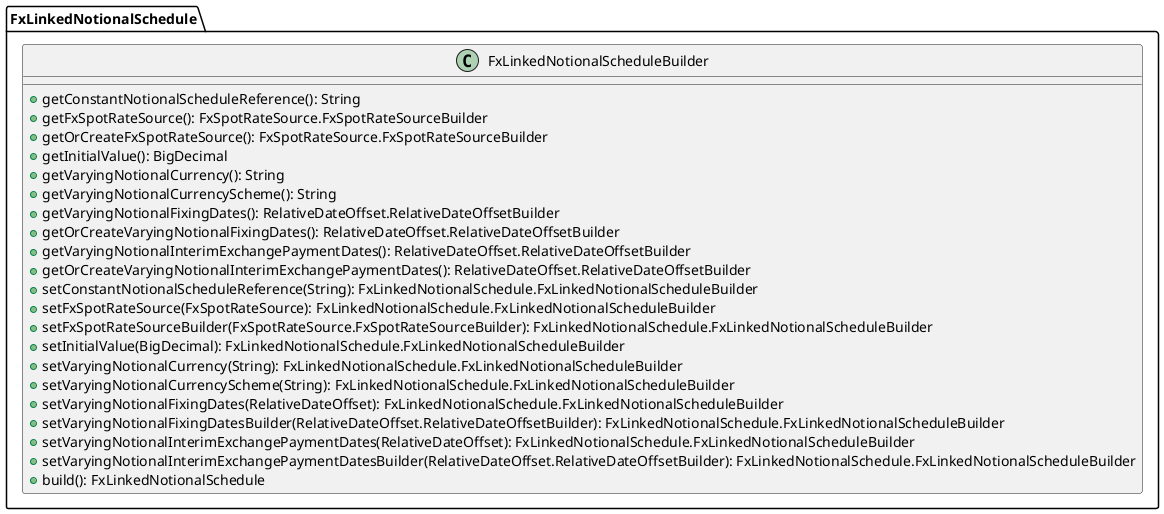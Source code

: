 @startuml

    class FxLinkedNotionalSchedule.FxLinkedNotionalScheduleBuilder [[FxLinkedNotionalSchedule.FxLinkedNotionalScheduleBuilder.html]] {
        +getConstantNotionalScheduleReference(): String
        +getFxSpotRateSource(): FxSpotRateSource.FxSpotRateSourceBuilder
        +getOrCreateFxSpotRateSource(): FxSpotRateSource.FxSpotRateSourceBuilder
        +getInitialValue(): BigDecimal
        +getVaryingNotionalCurrency(): String
        +getVaryingNotionalCurrencyScheme(): String
        +getVaryingNotionalFixingDates(): RelativeDateOffset.RelativeDateOffsetBuilder
        +getOrCreateVaryingNotionalFixingDates(): RelativeDateOffset.RelativeDateOffsetBuilder
        +getVaryingNotionalInterimExchangePaymentDates(): RelativeDateOffset.RelativeDateOffsetBuilder
        +getOrCreateVaryingNotionalInterimExchangePaymentDates(): RelativeDateOffset.RelativeDateOffsetBuilder
        +setConstantNotionalScheduleReference(String): FxLinkedNotionalSchedule.FxLinkedNotionalScheduleBuilder
        +setFxSpotRateSource(FxSpotRateSource): FxLinkedNotionalSchedule.FxLinkedNotionalScheduleBuilder
        +setFxSpotRateSourceBuilder(FxSpotRateSource.FxSpotRateSourceBuilder): FxLinkedNotionalSchedule.FxLinkedNotionalScheduleBuilder
        +setInitialValue(BigDecimal): FxLinkedNotionalSchedule.FxLinkedNotionalScheduleBuilder
        +setVaryingNotionalCurrency(String): FxLinkedNotionalSchedule.FxLinkedNotionalScheduleBuilder
        +setVaryingNotionalCurrencyScheme(String): FxLinkedNotionalSchedule.FxLinkedNotionalScheduleBuilder
        +setVaryingNotionalFixingDates(RelativeDateOffset): FxLinkedNotionalSchedule.FxLinkedNotionalScheduleBuilder
        +setVaryingNotionalFixingDatesBuilder(RelativeDateOffset.RelativeDateOffsetBuilder): FxLinkedNotionalSchedule.FxLinkedNotionalScheduleBuilder
        +setVaryingNotionalInterimExchangePaymentDates(RelativeDateOffset): FxLinkedNotionalSchedule.FxLinkedNotionalScheduleBuilder
        +setVaryingNotionalInterimExchangePaymentDatesBuilder(RelativeDateOffset.RelativeDateOffsetBuilder): FxLinkedNotionalSchedule.FxLinkedNotionalScheduleBuilder
        +build(): FxLinkedNotionalSchedule
    }

@enduml

